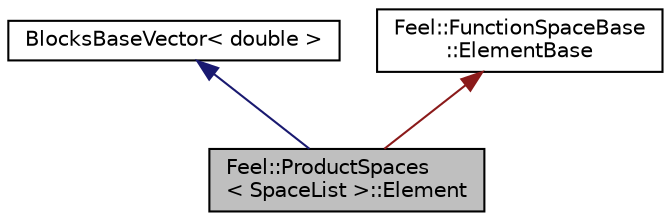 digraph "Feel::ProductSpaces&lt; SpaceList &gt;::Element"
{
 // LATEX_PDF_SIZE
  edge [fontname="Helvetica",fontsize="10",labelfontname="Helvetica",labelfontsize="10"];
  node [fontname="Helvetica",fontsize="10",shape=record];
  Node1 [label="Feel::ProductSpaces\l\< SpaceList \>::Element",height=0.2,width=0.4,color="black", fillcolor="grey75", style="filled", fontcolor="black",tooltip=" "];
  Node2 -> Node1 [dir="back",color="midnightblue",fontsize="10",style="solid",fontname="Helvetica"];
  Node2 [label="BlocksBaseVector\< double \>",height=0.2,width=0.4,color="black", fillcolor="white", style="filled",URL="$classBlocksBaseVector.html",tooltip=" "];
  Node3 -> Node1 [dir="back",color="firebrick4",fontsize="10",style="solid",fontname="Helvetica"];
  Node3 [label="Feel::FunctionSpaceBase\l::ElementBase",height=0.2,width=0.4,color="black", fillcolor="white", style="filled",URL="$classFeel_1_1FunctionSpaceBase_1_1ElementBase.html",tooltip=" "];
}
